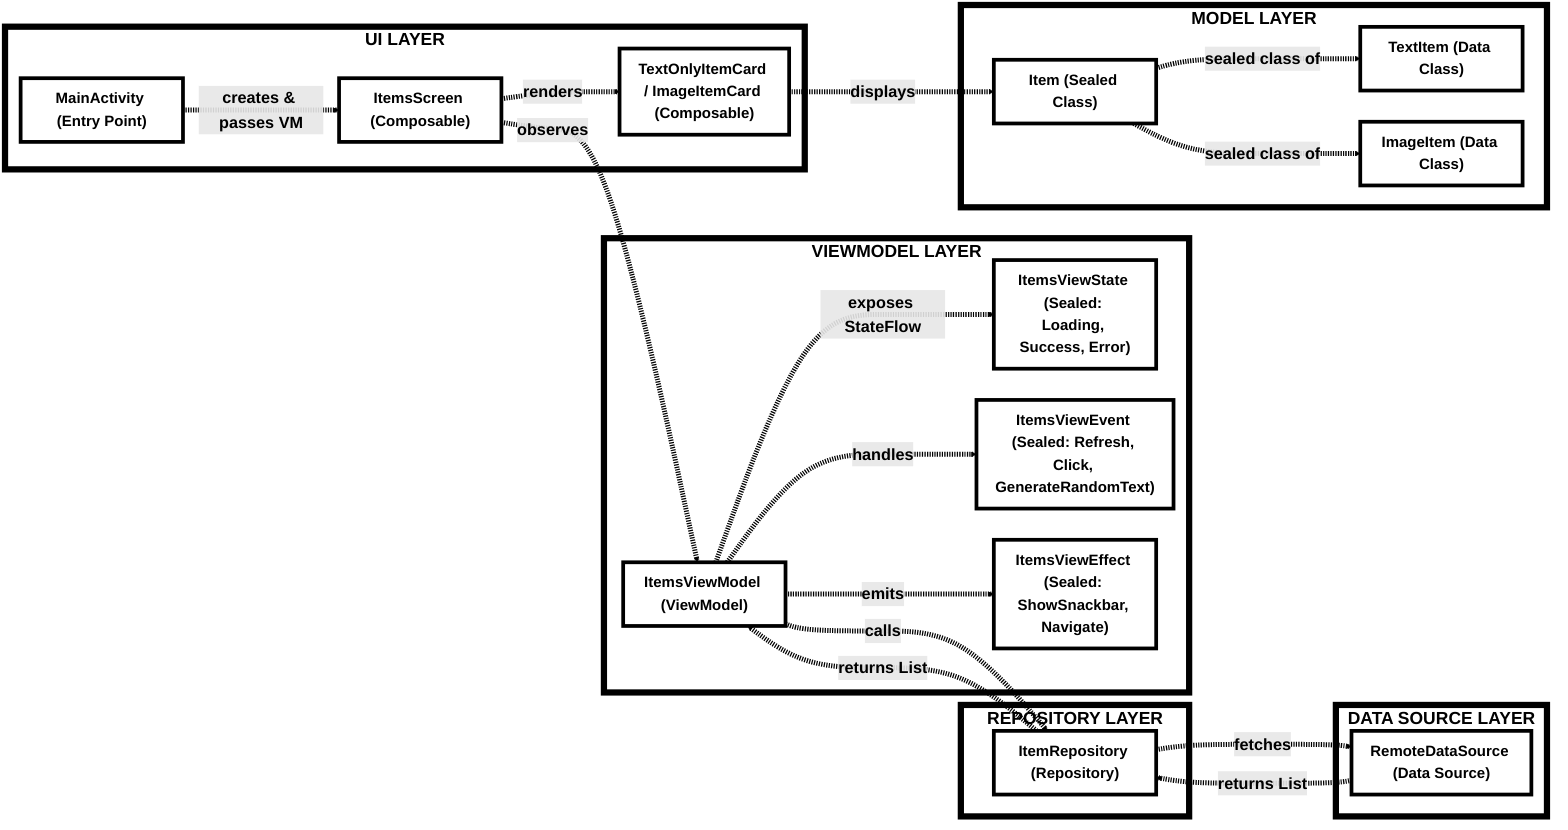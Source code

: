 flowchart LR
    %% UI LAYER
    subgraph UI["UI LAYER"]
        direction TB
        MainActivity["MainActivity (Entry Point)"]
        ItemsScreen["ItemsScreen (Composable)"]
        ItemCard["TextOnlyItemCard / ImageItemCard (Composable)"]
    end
    
    %% VIEWMODEL LAYER  
    subgraph VM["VIEWMODEL LAYER"]
        direction TB
        ItemsViewModel["ItemsViewModel (ViewModel)"]
        ViewState["ItemsViewState (Sealed: Loading, Success, Error)"]
        ViewEvent["ItemsViewEvent (Sealed: Refresh, Click, GenerateRandomText)"]
        ViewEffect["ItemsViewEffect (Sealed: ShowSnackbar, Navigate)"]
    end
    
    %% REPOSITORY LAYER
    subgraph REPO["REPOSITORY LAYER"]
        direction TB
        ItemRepository["ItemRepository (Repository)"]
    end
    
    %% DATA SOURCE LAYER
    subgraph DS["DATA SOURCE LAYER"]
        direction TB
        RemoteDataSource["RemoteDataSource (Data Source)"]
    end
    
    %% MODEL LAYER
    subgraph MODEL["MODEL LAYER"]
        direction TB
        Item["Item (Sealed Class)"]
        TextItem["TextItem (Data Class)"]
        ImageItem["ImageItem (Data Class)"]
    end
    
    %% CONNECTIONS - USING DIFFERENT ARROW STYLES FOR BETTER VISIBILITY
    MainActivity -.->|"creates & passes VM"| ItemsScreen
    ItemsScreen -.->|"observes"| ItemsViewModel
    ItemsScreen -.->|"renders"| ItemCard
    ItemCard -.->|"displays"| Item
    ItemsViewModel -.->|"exposes StateFlow"| ViewState
    ItemsViewModel -.->|"handles"| ViewEvent  
    ItemsViewModel -.->|"emits"| ViewEffect
    ItemsViewModel -.->|"calls"| ItemRepository
    ItemRepository -.->|"fetches"| RemoteDataSource
    RemoteDataSource -.->|"returns List<Item>"| ItemRepository
    ItemRepository -.->|"returns List<Item>"| ItemsViewModel
    Item -.->|"sealed class of"| TextItem
    Item -.->|"sealed class of"| ImageItem
    
    %% STYLING - LARGER TEXT FOR BETTER UTILIZATION
    classDef nodeStyle fill:#ffffff,stroke:#000000,stroke-width:6px,color:#000000,font-size:24px,font-weight:bold
    classDef groupStyle fill:#ffffff,stroke:#000000,stroke-width:10px,color:#000000,font-size:28px,font-weight:bold
    
    class MainActivity,ItemsScreen,ItemCard,ItemsViewModel,ViewState,ViewEvent,ViewEffect,ItemRepository,RemoteDataSource,Item,TextItem,ImageItem nodeStyle
    class UI,VM,REPO,DS,MODEL groupStyle
    
    %% THICK ARROW LINES AND LARGE ARROW TEXT
    linkStyle default stroke:#000000,stroke-width:8px,color:#000000,font-size:26px,font-weight:bold
